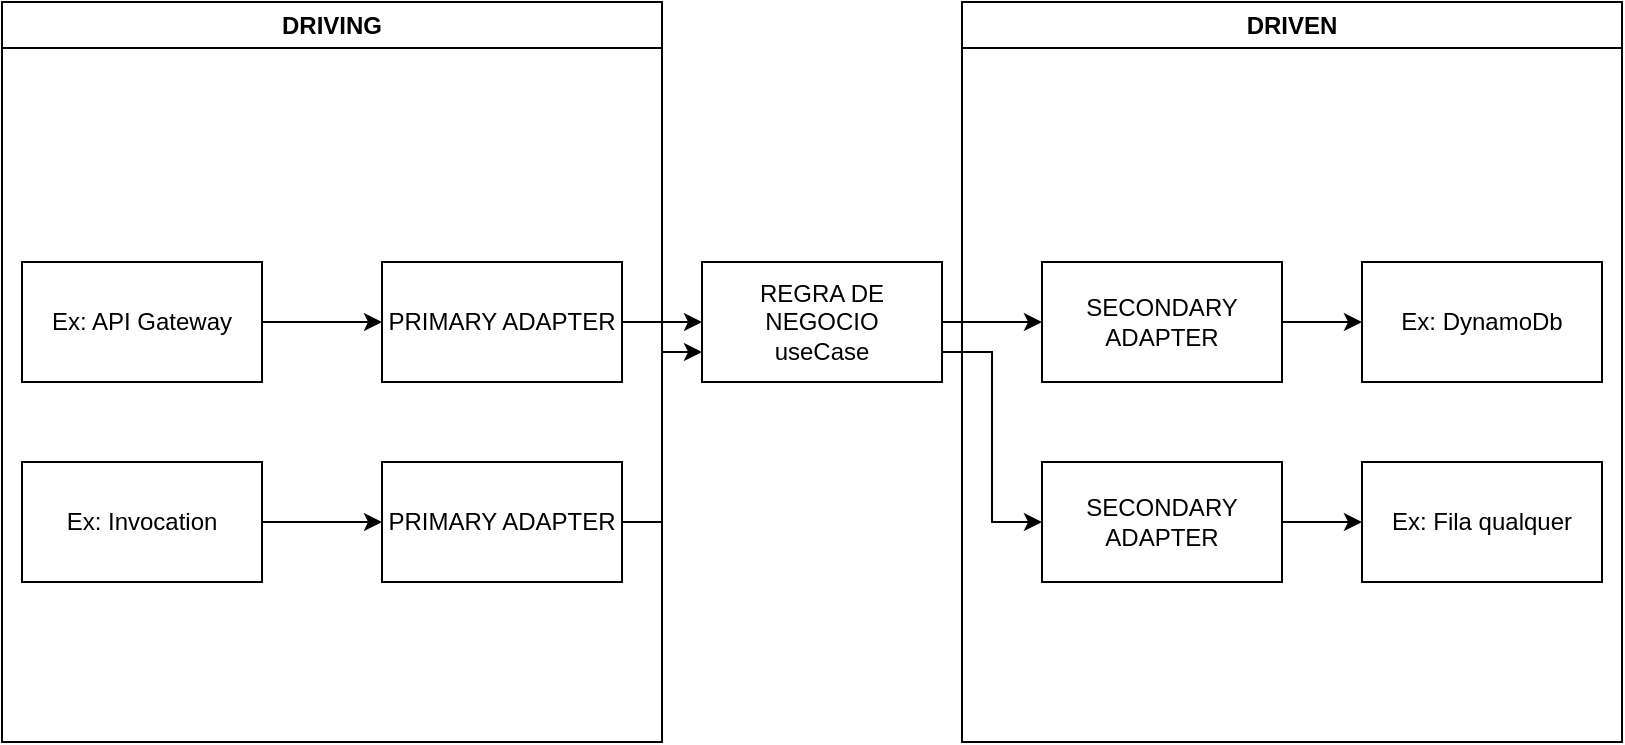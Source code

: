 <mxfile version="21.3.2" type="device">
  <diagram name="Página-1" id="FZhGrl_LEn8XAQCvx8l2">
    <mxGraphModel dx="1028" dy="544" grid="1" gridSize="10" guides="1" tooltips="1" connect="1" arrows="1" fold="1" page="1" pageScale="1" pageWidth="827" pageHeight="1169" math="0" shadow="0">
      <root>
        <mxCell id="0" />
        <mxCell id="1" parent="0" />
        <mxCell id="Oml1hXxkctcq-CNdprv6-9" style="edgeStyle=orthogonalEdgeStyle;rounded=0;orthogonalLoop=1;jettySize=auto;html=1;entryX=0;entryY=0.5;entryDx=0;entryDy=0;" edge="1" parent="1" source="Oml1hXxkctcq-CNdprv6-1" target="Oml1hXxkctcq-CNdprv6-8">
          <mxGeometry relative="1" as="geometry" />
        </mxCell>
        <mxCell id="Oml1hXxkctcq-CNdprv6-12" style="edgeStyle=orthogonalEdgeStyle;rounded=0;orthogonalLoop=1;jettySize=auto;html=1;exitX=1;exitY=0.75;exitDx=0;exitDy=0;entryX=0;entryY=0.5;entryDx=0;entryDy=0;" edge="1" parent="1" source="Oml1hXxkctcq-CNdprv6-1" target="Oml1hXxkctcq-CNdprv6-10">
          <mxGeometry relative="1" as="geometry" />
        </mxCell>
        <mxCell id="Oml1hXxkctcq-CNdprv6-1" value="&lt;div&gt;REGRA DE NEGOCIO&lt;/div&gt;&lt;div&gt;useCase&lt;/div&gt;" style="rounded=0;whiteSpace=wrap;html=1;" vertex="1" parent="1">
          <mxGeometry x="360" y="200" width="120" height="60" as="geometry" />
        </mxCell>
        <mxCell id="Oml1hXxkctcq-CNdprv6-3" style="edgeStyle=orthogonalEdgeStyle;rounded=0;orthogonalLoop=1;jettySize=auto;html=1;entryX=0;entryY=0.5;entryDx=0;entryDy=0;" edge="1" parent="1" source="Oml1hXxkctcq-CNdprv6-2" target="Oml1hXxkctcq-CNdprv6-1">
          <mxGeometry relative="1" as="geometry" />
        </mxCell>
        <mxCell id="Oml1hXxkctcq-CNdprv6-2" value="PRIMARY ADAPTER" style="rounded=0;whiteSpace=wrap;html=1;" vertex="1" parent="1">
          <mxGeometry x="200" y="200" width="120" height="60" as="geometry" />
        </mxCell>
        <mxCell id="Oml1hXxkctcq-CNdprv6-5" style="edgeStyle=orthogonalEdgeStyle;rounded=0;orthogonalLoop=1;jettySize=auto;html=1;" edge="1" parent="1" source="Oml1hXxkctcq-CNdprv6-4" target="Oml1hXxkctcq-CNdprv6-2">
          <mxGeometry relative="1" as="geometry" />
        </mxCell>
        <mxCell id="Oml1hXxkctcq-CNdprv6-4" value="&lt;div&gt;Ex: API Gateway&lt;/div&gt;" style="rounded=0;whiteSpace=wrap;html=1;" vertex="1" parent="1">
          <mxGeometry x="20" y="200" width="120" height="60" as="geometry" />
        </mxCell>
        <mxCell id="Oml1hXxkctcq-CNdprv6-7" style="edgeStyle=orthogonalEdgeStyle;rounded=0;orthogonalLoop=1;jettySize=auto;html=1;entryX=0;entryY=0.75;entryDx=0;entryDy=0;" edge="1" parent="1" source="Oml1hXxkctcq-CNdprv6-6" target="Oml1hXxkctcq-CNdprv6-1">
          <mxGeometry relative="1" as="geometry" />
        </mxCell>
        <mxCell id="Oml1hXxkctcq-CNdprv6-6" value="PRIMARY ADAPTER" style="rounded=0;whiteSpace=wrap;html=1;" vertex="1" parent="1">
          <mxGeometry x="200" y="300" width="120" height="60" as="geometry" />
        </mxCell>
        <mxCell id="Oml1hXxkctcq-CNdprv6-14" style="edgeStyle=orthogonalEdgeStyle;rounded=0;orthogonalLoop=1;jettySize=auto;html=1;entryX=0;entryY=0.5;entryDx=0;entryDy=0;" edge="1" parent="1" source="Oml1hXxkctcq-CNdprv6-8" target="Oml1hXxkctcq-CNdprv6-13">
          <mxGeometry relative="1" as="geometry" />
        </mxCell>
        <mxCell id="Oml1hXxkctcq-CNdprv6-8" value="SECONDARY ADAPTER" style="rounded=0;whiteSpace=wrap;html=1;" vertex="1" parent="1">
          <mxGeometry x="530" y="200" width="120" height="60" as="geometry" />
        </mxCell>
        <mxCell id="Oml1hXxkctcq-CNdprv6-18" style="edgeStyle=orthogonalEdgeStyle;rounded=0;orthogonalLoop=1;jettySize=auto;html=1;entryX=0;entryY=0.5;entryDx=0;entryDy=0;" edge="1" parent="1" source="Oml1hXxkctcq-CNdprv6-10" target="Oml1hXxkctcq-CNdprv6-17">
          <mxGeometry relative="1" as="geometry" />
        </mxCell>
        <mxCell id="Oml1hXxkctcq-CNdprv6-10" value="SECONDARY ADAPTER" style="rounded=0;whiteSpace=wrap;html=1;" vertex="1" parent="1">
          <mxGeometry x="530" y="300" width="120" height="60" as="geometry" />
        </mxCell>
        <mxCell id="Oml1hXxkctcq-CNdprv6-13" value="Ex: DynamoDb" style="rounded=0;whiteSpace=wrap;html=1;" vertex="1" parent="1">
          <mxGeometry x="690" y="200" width="120" height="60" as="geometry" />
        </mxCell>
        <mxCell id="Oml1hXxkctcq-CNdprv6-16" style="edgeStyle=orthogonalEdgeStyle;rounded=0;orthogonalLoop=1;jettySize=auto;html=1;entryX=0;entryY=0.5;entryDx=0;entryDy=0;" edge="1" parent="1" source="Oml1hXxkctcq-CNdprv6-15" target="Oml1hXxkctcq-CNdprv6-6">
          <mxGeometry relative="1" as="geometry" />
        </mxCell>
        <mxCell id="Oml1hXxkctcq-CNdprv6-15" value="Ex: Invocation" style="rounded=0;whiteSpace=wrap;html=1;" vertex="1" parent="1">
          <mxGeometry x="20" y="300" width="120" height="60" as="geometry" />
        </mxCell>
        <mxCell id="Oml1hXxkctcq-CNdprv6-17" value="Ex: Fila qualquer" style="rounded=0;whiteSpace=wrap;html=1;" vertex="1" parent="1">
          <mxGeometry x="690" y="300" width="120" height="60" as="geometry" />
        </mxCell>
        <mxCell id="Oml1hXxkctcq-CNdprv6-19" value="DRIVING" style="swimlane;whiteSpace=wrap;html=1;" vertex="1" parent="1">
          <mxGeometry x="10" y="70" width="330" height="370" as="geometry" />
        </mxCell>
        <mxCell id="Oml1hXxkctcq-CNdprv6-21" value="DRIVEN" style="swimlane;whiteSpace=wrap;html=1;" vertex="1" parent="1">
          <mxGeometry x="490" y="70" width="330" height="370" as="geometry" />
        </mxCell>
      </root>
    </mxGraphModel>
  </diagram>
</mxfile>
